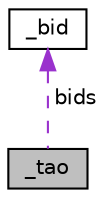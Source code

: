 digraph "_tao"
{
  edge [fontname="Helvetica",fontsize="10",labelfontname="Helvetica",labelfontsize="10"];
  node [fontname="Helvetica",fontsize="10",shape=record];
  Node1 [label="_tao",height=0.2,width=0.4,color="black", fillcolor="grey75", style="filled", fontcolor="black"];
  Node2 -> Node1 [dir="back",color="darkorchid3",fontsize="10",style="dashed",label=" bids" ,fontname="Helvetica"];
  Node2 [label="_bid",height=0.2,width=0.4,color="black", fillcolor="white", style="filled",URL="$struct__bid.html"];
}

